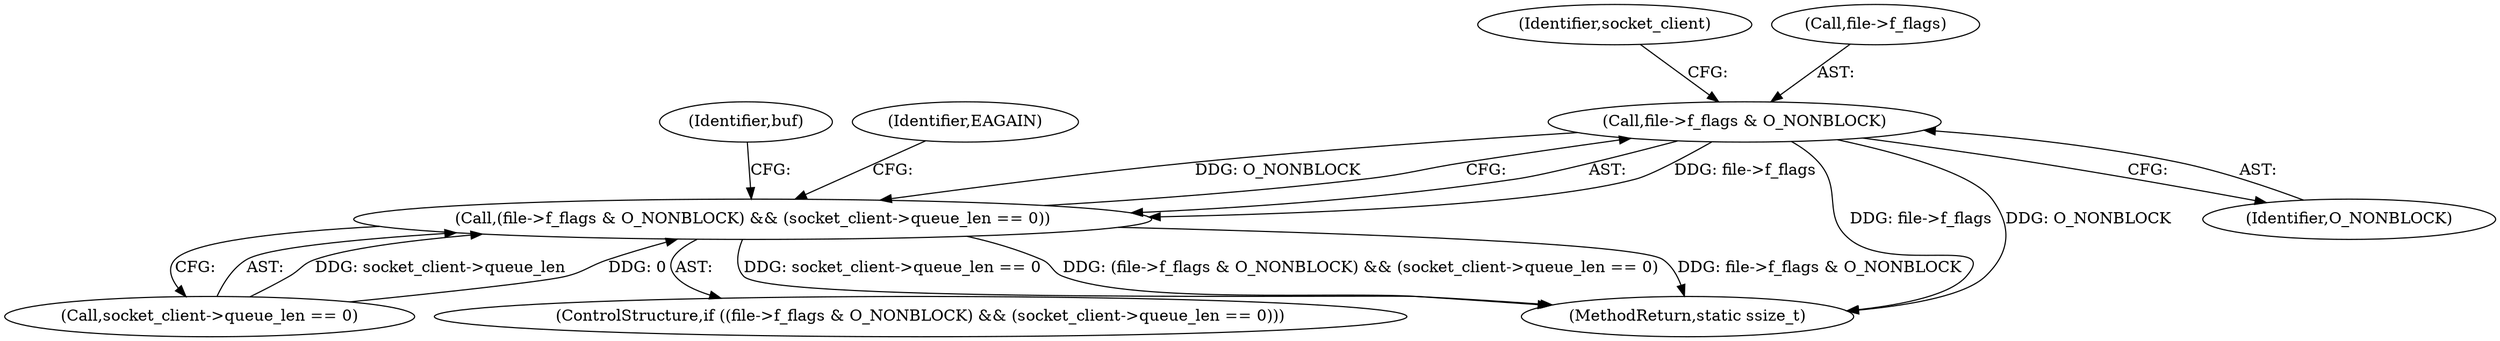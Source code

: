 digraph "0_linux_b5a1eeef04cc7859f34dec9b72ea1b28e4aba07c@pointer" {
"1000117" [label="(Call,file->f_flags & O_NONBLOCK)"];
"1000116" [label="(Call,(file->f_flags & O_NONBLOCK) && (socket_client->queue_len == 0))"];
"1000116" [label="(Call,(file->f_flags & O_NONBLOCK) && (socket_client->queue_len == 0))"];
"1000133" [label="(Identifier,buf)"];
"1000115" [label="(ControlStructure,if ((file->f_flags & O_NONBLOCK) && (socket_client->queue_len == 0)))"];
"1000207" [label="(MethodReturn,static ssize_t)"];
"1000117" [label="(Call,file->f_flags & O_NONBLOCK)"];
"1000122" [label="(Call,socket_client->queue_len == 0)"];
"1000124" [label="(Identifier,socket_client)"];
"1000121" [label="(Identifier,O_NONBLOCK)"];
"1000118" [label="(Call,file->f_flags)"];
"1000129" [label="(Identifier,EAGAIN)"];
"1000117" -> "1000116"  [label="AST: "];
"1000117" -> "1000121"  [label="CFG: "];
"1000118" -> "1000117"  [label="AST: "];
"1000121" -> "1000117"  [label="AST: "];
"1000124" -> "1000117"  [label="CFG: "];
"1000116" -> "1000117"  [label="CFG: "];
"1000117" -> "1000207"  [label="DDG: file->f_flags"];
"1000117" -> "1000207"  [label="DDG: O_NONBLOCK"];
"1000117" -> "1000116"  [label="DDG: file->f_flags"];
"1000117" -> "1000116"  [label="DDG: O_NONBLOCK"];
"1000116" -> "1000115"  [label="AST: "];
"1000116" -> "1000122"  [label="CFG: "];
"1000122" -> "1000116"  [label="AST: "];
"1000129" -> "1000116"  [label="CFG: "];
"1000133" -> "1000116"  [label="CFG: "];
"1000116" -> "1000207"  [label="DDG: file->f_flags & O_NONBLOCK"];
"1000116" -> "1000207"  [label="DDG: socket_client->queue_len == 0"];
"1000116" -> "1000207"  [label="DDG: (file->f_flags & O_NONBLOCK) && (socket_client->queue_len == 0)"];
"1000122" -> "1000116"  [label="DDG: socket_client->queue_len"];
"1000122" -> "1000116"  [label="DDG: 0"];
}
